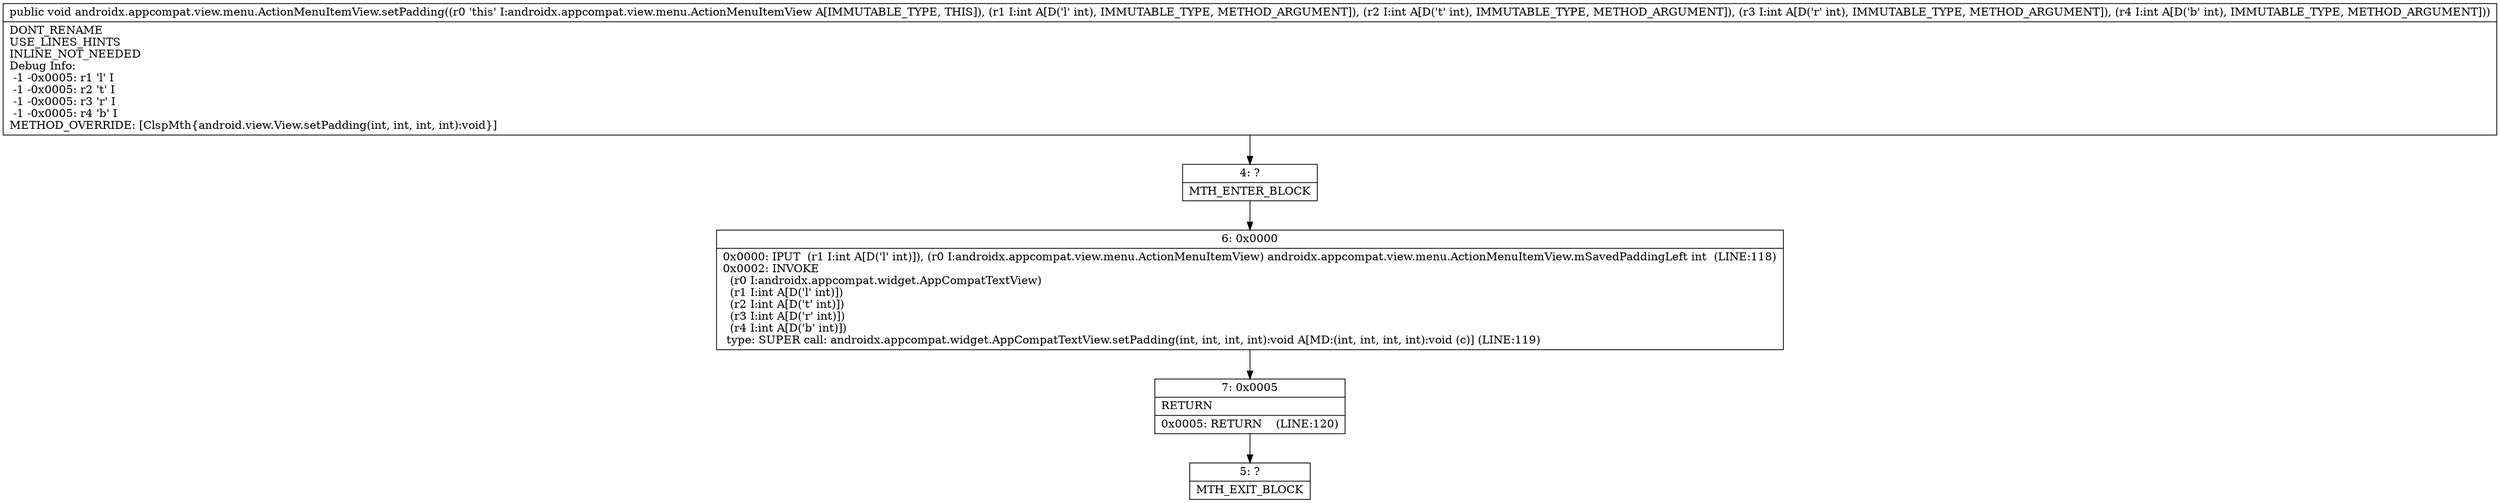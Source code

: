 digraph "CFG forandroidx.appcompat.view.menu.ActionMenuItemView.setPadding(IIII)V" {
Node_4 [shape=record,label="{4\:\ ?|MTH_ENTER_BLOCK\l}"];
Node_6 [shape=record,label="{6\:\ 0x0000|0x0000: IPUT  (r1 I:int A[D('l' int)]), (r0 I:androidx.appcompat.view.menu.ActionMenuItemView) androidx.appcompat.view.menu.ActionMenuItemView.mSavedPaddingLeft int  (LINE:118)\l0x0002: INVOKE  \l  (r0 I:androidx.appcompat.widget.AppCompatTextView)\l  (r1 I:int A[D('l' int)])\l  (r2 I:int A[D('t' int)])\l  (r3 I:int A[D('r' int)])\l  (r4 I:int A[D('b' int)])\l type: SUPER call: androidx.appcompat.widget.AppCompatTextView.setPadding(int, int, int, int):void A[MD:(int, int, int, int):void (c)] (LINE:119)\l}"];
Node_7 [shape=record,label="{7\:\ 0x0005|RETURN\l|0x0005: RETURN    (LINE:120)\l}"];
Node_5 [shape=record,label="{5\:\ ?|MTH_EXIT_BLOCK\l}"];
MethodNode[shape=record,label="{public void androidx.appcompat.view.menu.ActionMenuItemView.setPadding((r0 'this' I:androidx.appcompat.view.menu.ActionMenuItemView A[IMMUTABLE_TYPE, THIS]), (r1 I:int A[D('l' int), IMMUTABLE_TYPE, METHOD_ARGUMENT]), (r2 I:int A[D('t' int), IMMUTABLE_TYPE, METHOD_ARGUMENT]), (r3 I:int A[D('r' int), IMMUTABLE_TYPE, METHOD_ARGUMENT]), (r4 I:int A[D('b' int), IMMUTABLE_TYPE, METHOD_ARGUMENT]))  | DONT_RENAME\lUSE_LINES_HINTS\lINLINE_NOT_NEEDED\lDebug Info:\l  \-1 \-0x0005: r1 'l' I\l  \-1 \-0x0005: r2 't' I\l  \-1 \-0x0005: r3 'r' I\l  \-1 \-0x0005: r4 'b' I\lMETHOD_OVERRIDE: [ClspMth\{android.view.View.setPadding(int, int, int, int):void\}]\l}"];
MethodNode -> Node_4;Node_4 -> Node_6;
Node_6 -> Node_7;
Node_7 -> Node_5;
}

